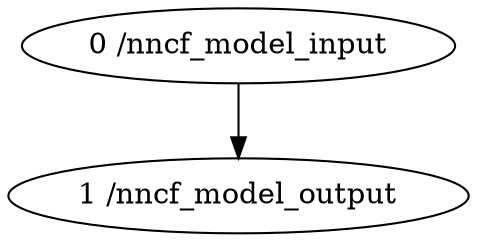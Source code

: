 strict digraph  {
"0 /nncf_model_input" [id=0, scope="", type=nncf_model_input];
"1 /nncf_model_output" [id=1, scope="", type=nncf_model_output];
"0 /nncf_model_input" -> "1 /nncf_model_output";
}
